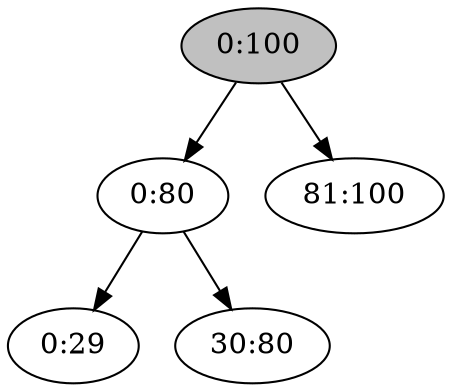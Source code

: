 digraph "l1-i30:80" {

/* Nodes */

N_0_100[label="0:100"][style="filled"][fillcolor="grey"];
N_0_80[label="0:80"];
N_0_29[label="0:29"];
N_30_80[label="30:80"];
N_81_100[label="81:100"];

/* Edges */

N_0_80 -> N_0_29;
N_0_80 -> N_30_80;
N_0_100 -> N_0_80;
N_0_100 -> N_81_100;
}
